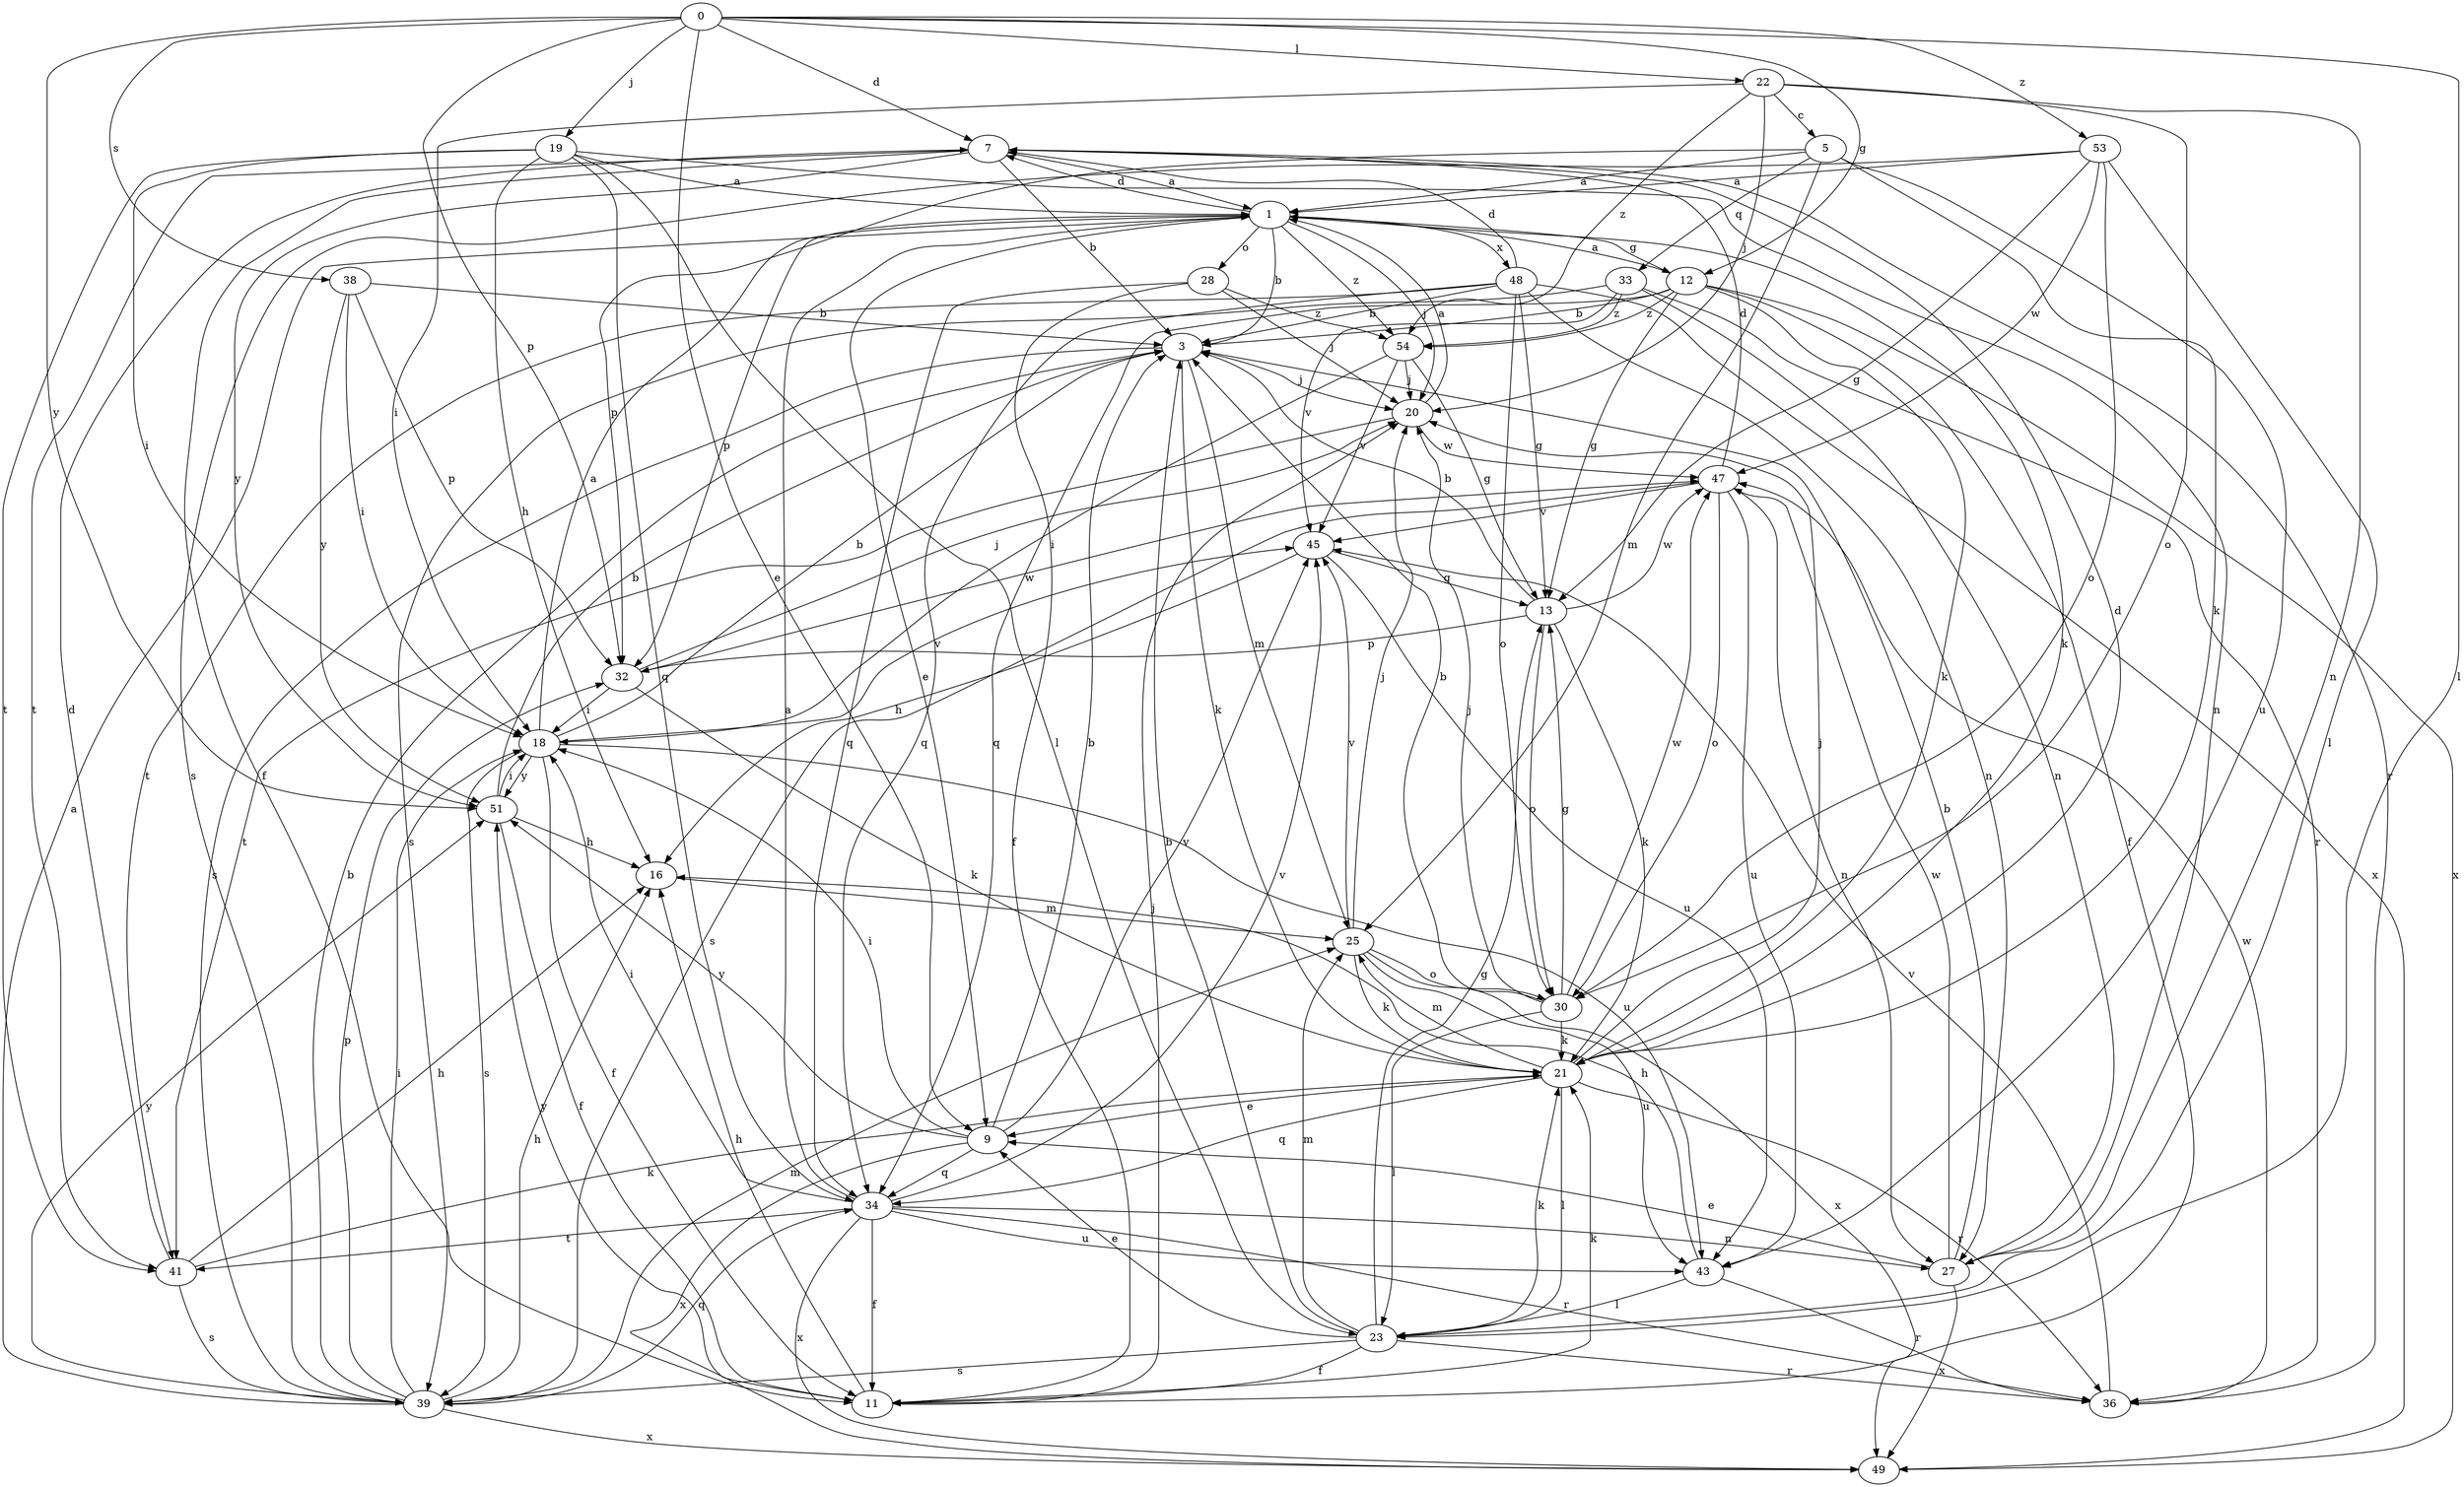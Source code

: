 strict digraph  {
0;
1;
3;
5;
7;
9;
11;
12;
13;
16;
18;
19;
20;
21;
22;
23;
25;
27;
28;
30;
32;
33;
34;
36;
38;
39;
41;
43;
45;
47;
48;
49;
51;
53;
54;
0 -> 7  [label=d];
0 -> 9  [label=e];
0 -> 12  [label=g];
0 -> 19  [label=j];
0 -> 22  [label=l];
0 -> 23  [label=l];
0 -> 32  [label=p];
0 -> 38  [label=s];
0 -> 51  [label=y];
0 -> 53  [label=z];
1 -> 3  [label=b];
1 -> 7  [label=d];
1 -> 9  [label=e];
1 -> 12  [label=g];
1 -> 20  [label=j];
1 -> 21  [label=k];
1 -> 28  [label=o];
1 -> 32  [label=p];
1 -> 48  [label=x];
1 -> 54  [label=z];
3 -> 20  [label=j];
3 -> 21  [label=k];
3 -> 25  [label=m];
3 -> 39  [label=s];
5 -> 1  [label=a];
5 -> 21  [label=k];
5 -> 25  [label=m];
5 -> 32  [label=p];
5 -> 33  [label=q];
5 -> 43  [label=u];
7 -> 1  [label=a];
7 -> 3  [label=b];
7 -> 11  [label=f];
7 -> 36  [label=r];
7 -> 41  [label=t];
7 -> 51  [label=y];
9 -> 3  [label=b];
9 -> 18  [label=i];
9 -> 34  [label=q];
9 -> 45  [label=v];
9 -> 49  [label=x];
9 -> 51  [label=y];
11 -> 16  [label=h];
11 -> 20  [label=j];
11 -> 21  [label=k];
11 -> 51  [label=y];
12 -> 1  [label=a];
12 -> 3  [label=b];
12 -> 11  [label=f];
12 -> 13  [label=g];
12 -> 21  [label=k];
12 -> 34  [label=q];
12 -> 49  [label=x];
12 -> 54  [label=z];
13 -> 3  [label=b];
13 -> 21  [label=k];
13 -> 30  [label=o];
13 -> 32  [label=p];
13 -> 47  [label=w];
16 -> 25  [label=m];
18 -> 1  [label=a];
18 -> 3  [label=b];
18 -> 11  [label=f];
18 -> 39  [label=s];
18 -> 43  [label=u];
18 -> 45  [label=v];
18 -> 51  [label=y];
19 -> 1  [label=a];
19 -> 16  [label=h];
19 -> 18  [label=i];
19 -> 23  [label=l];
19 -> 27  [label=n];
19 -> 34  [label=q];
19 -> 41  [label=t];
20 -> 1  [label=a];
20 -> 41  [label=t];
20 -> 47  [label=w];
21 -> 7  [label=d];
21 -> 9  [label=e];
21 -> 20  [label=j];
21 -> 23  [label=l];
21 -> 25  [label=m];
21 -> 34  [label=q];
21 -> 36  [label=r];
22 -> 5  [label=c];
22 -> 18  [label=i];
22 -> 20  [label=j];
22 -> 27  [label=n];
22 -> 30  [label=o];
22 -> 54  [label=z];
23 -> 3  [label=b];
23 -> 9  [label=e];
23 -> 11  [label=f];
23 -> 13  [label=g];
23 -> 21  [label=k];
23 -> 25  [label=m];
23 -> 36  [label=r];
23 -> 39  [label=s];
25 -> 20  [label=j];
25 -> 21  [label=k];
25 -> 30  [label=o];
25 -> 43  [label=u];
25 -> 45  [label=v];
25 -> 49  [label=x];
27 -> 3  [label=b];
27 -> 9  [label=e];
27 -> 47  [label=w];
27 -> 49  [label=x];
28 -> 11  [label=f];
28 -> 20  [label=j];
28 -> 34  [label=q];
28 -> 54  [label=z];
30 -> 3  [label=b];
30 -> 13  [label=g];
30 -> 20  [label=j];
30 -> 21  [label=k];
30 -> 23  [label=l];
30 -> 47  [label=w];
32 -> 18  [label=i];
32 -> 20  [label=j];
32 -> 21  [label=k];
32 -> 47  [label=w];
33 -> 27  [label=n];
33 -> 36  [label=r];
33 -> 39  [label=s];
33 -> 45  [label=v];
33 -> 54  [label=z];
34 -> 1  [label=a];
34 -> 11  [label=f];
34 -> 18  [label=i];
34 -> 27  [label=n];
34 -> 36  [label=r];
34 -> 41  [label=t];
34 -> 43  [label=u];
34 -> 45  [label=v];
34 -> 49  [label=x];
36 -> 45  [label=v];
36 -> 47  [label=w];
38 -> 3  [label=b];
38 -> 18  [label=i];
38 -> 32  [label=p];
38 -> 51  [label=y];
39 -> 1  [label=a];
39 -> 3  [label=b];
39 -> 16  [label=h];
39 -> 18  [label=i];
39 -> 25  [label=m];
39 -> 32  [label=p];
39 -> 34  [label=q];
39 -> 49  [label=x];
39 -> 51  [label=y];
41 -> 7  [label=d];
41 -> 16  [label=h];
41 -> 21  [label=k];
41 -> 39  [label=s];
43 -> 16  [label=h];
43 -> 23  [label=l];
43 -> 36  [label=r];
45 -> 13  [label=g];
45 -> 16  [label=h];
45 -> 43  [label=u];
47 -> 7  [label=d];
47 -> 27  [label=n];
47 -> 30  [label=o];
47 -> 39  [label=s];
47 -> 43  [label=u];
47 -> 45  [label=v];
48 -> 3  [label=b];
48 -> 7  [label=d];
48 -> 13  [label=g];
48 -> 27  [label=n];
48 -> 30  [label=o];
48 -> 34  [label=q];
48 -> 41  [label=t];
48 -> 49  [label=x];
51 -> 3  [label=b];
51 -> 11  [label=f];
51 -> 16  [label=h];
51 -> 18  [label=i];
53 -> 1  [label=a];
53 -> 13  [label=g];
53 -> 23  [label=l];
53 -> 30  [label=o];
53 -> 39  [label=s];
53 -> 47  [label=w];
54 -> 13  [label=g];
54 -> 18  [label=i];
54 -> 20  [label=j];
54 -> 45  [label=v];
}
